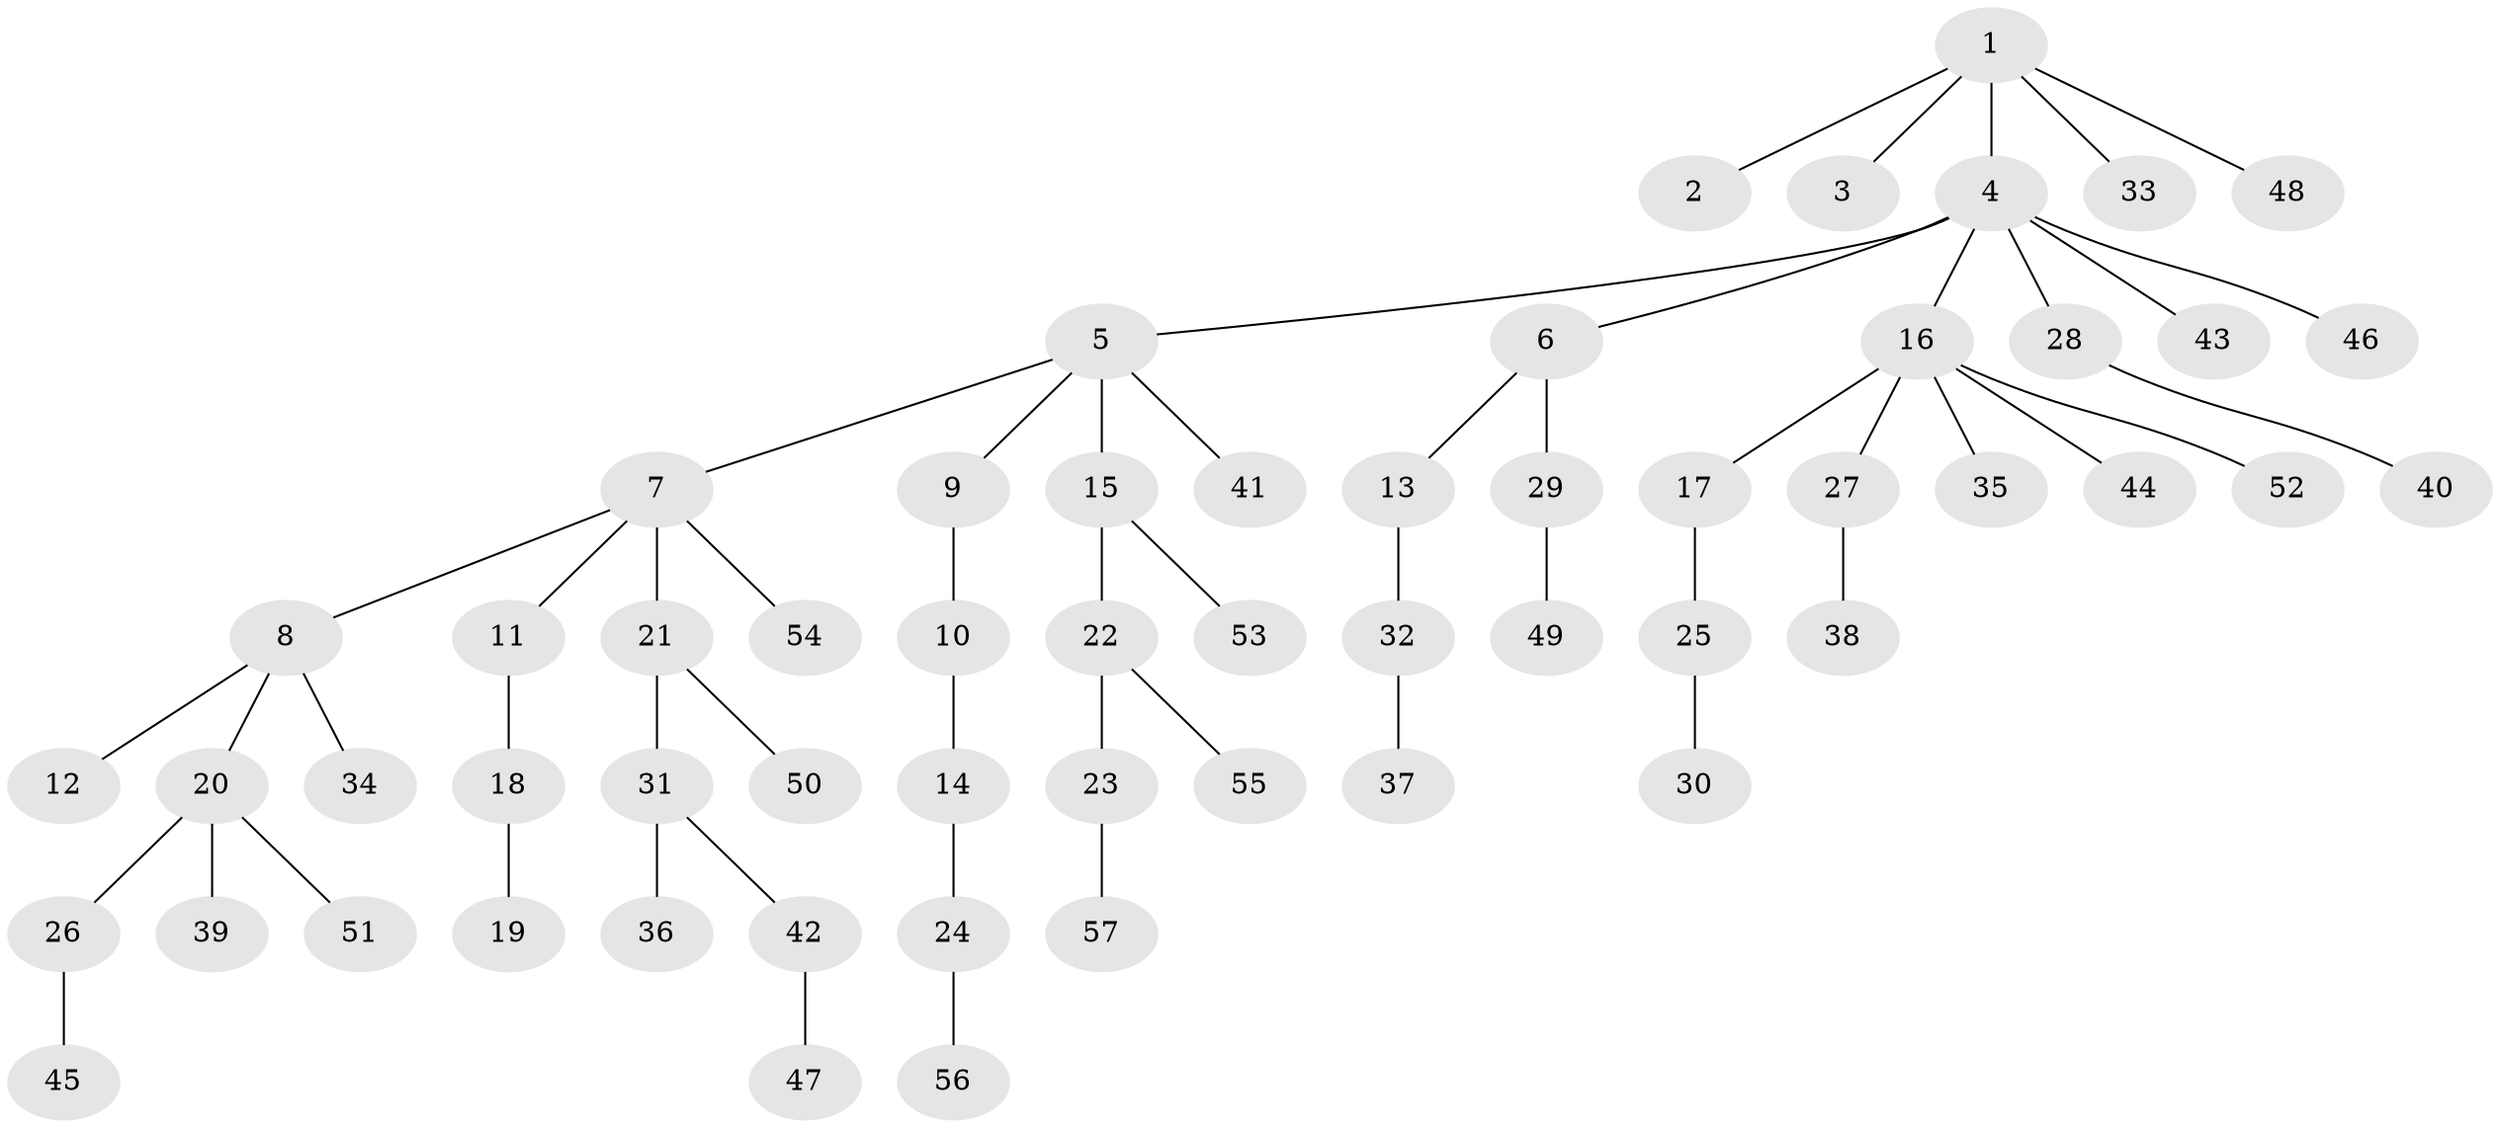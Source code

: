 // coarse degree distribution, {4: 0.075, 1: 0.45, 6: 0.025, 3: 0.075, 2: 0.35, 5: 0.025}
// Generated by graph-tools (version 1.1) at 2025/51/03/04/25 22:51:26]
// undirected, 57 vertices, 56 edges
graph export_dot {
  node [color=gray90,style=filled];
  1;
  2;
  3;
  4;
  5;
  6;
  7;
  8;
  9;
  10;
  11;
  12;
  13;
  14;
  15;
  16;
  17;
  18;
  19;
  20;
  21;
  22;
  23;
  24;
  25;
  26;
  27;
  28;
  29;
  30;
  31;
  32;
  33;
  34;
  35;
  36;
  37;
  38;
  39;
  40;
  41;
  42;
  43;
  44;
  45;
  46;
  47;
  48;
  49;
  50;
  51;
  52;
  53;
  54;
  55;
  56;
  57;
  1 -- 2;
  1 -- 3;
  1 -- 4;
  1 -- 33;
  1 -- 48;
  4 -- 5;
  4 -- 6;
  4 -- 16;
  4 -- 28;
  4 -- 43;
  4 -- 46;
  5 -- 7;
  5 -- 9;
  5 -- 15;
  5 -- 41;
  6 -- 13;
  6 -- 29;
  7 -- 8;
  7 -- 11;
  7 -- 21;
  7 -- 54;
  8 -- 12;
  8 -- 20;
  8 -- 34;
  9 -- 10;
  10 -- 14;
  11 -- 18;
  13 -- 32;
  14 -- 24;
  15 -- 22;
  15 -- 53;
  16 -- 17;
  16 -- 27;
  16 -- 35;
  16 -- 44;
  16 -- 52;
  17 -- 25;
  18 -- 19;
  20 -- 26;
  20 -- 39;
  20 -- 51;
  21 -- 31;
  21 -- 50;
  22 -- 23;
  22 -- 55;
  23 -- 57;
  24 -- 56;
  25 -- 30;
  26 -- 45;
  27 -- 38;
  28 -- 40;
  29 -- 49;
  31 -- 36;
  31 -- 42;
  32 -- 37;
  42 -- 47;
}
